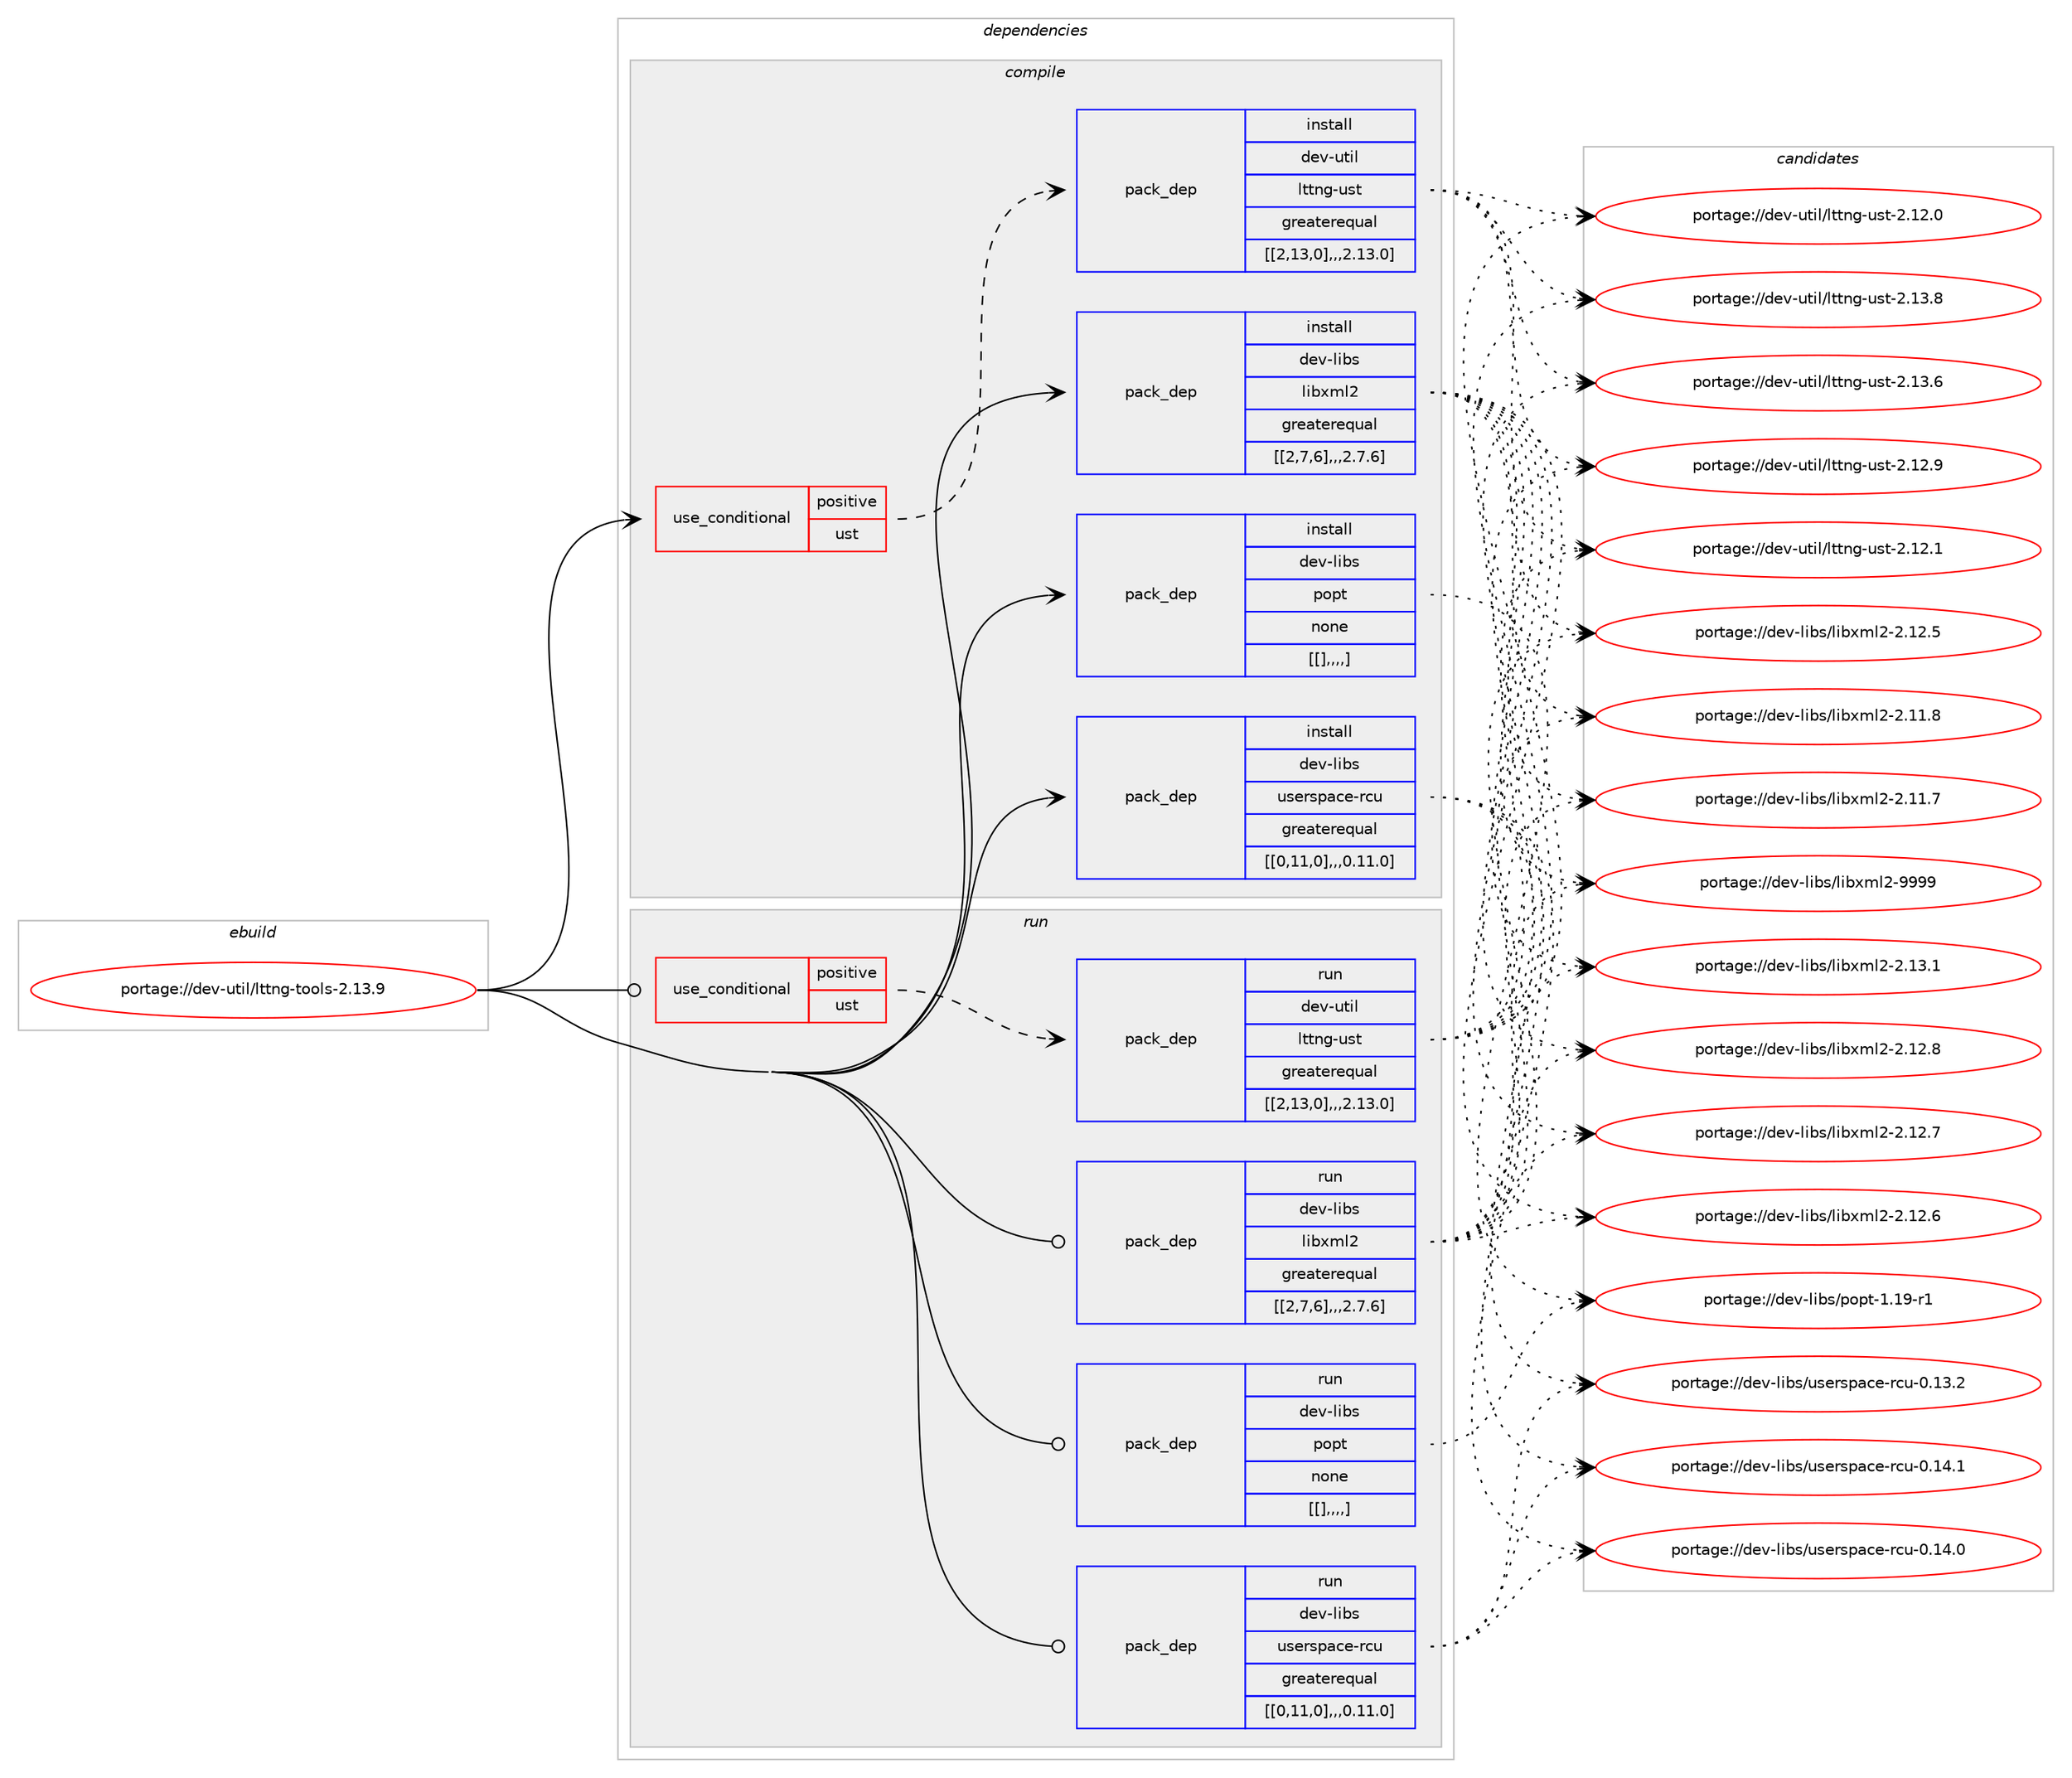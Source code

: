 digraph prolog {

# *************
# Graph options
# *************

newrank=true;
concentrate=true;
compound=true;
graph [rankdir=LR,fontname=Helvetica,fontsize=10,ranksep=1.5];#, ranksep=2.5, nodesep=0.2];
edge  [arrowhead=vee];
node  [fontname=Helvetica,fontsize=10];

# **********
# The ebuild
# **********

subgraph cluster_leftcol {
color=gray;
label=<<i>ebuild</i>>;
id [label="portage://dev-util/lttng-tools-2.13.9", color=red, width=4, href="../dev-util/lttng-tools-2.13.9.svg"];
}

# ****************
# The dependencies
# ****************

subgraph cluster_midcol {
color=gray;
label=<<i>dependencies</i>>;
subgraph cluster_compile {
fillcolor="#eeeeee";
style=filled;
label=<<i>compile</i>>;
subgraph cond62706 {
dependency220529 [label=<<TABLE BORDER="0" CELLBORDER="1" CELLSPACING="0" CELLPADDING="4"><TR><TD ROWSPAN="3" CELLPADDING="10">use_conditional</TD></TR><TR><TD>positive</TD></TR><TR><TD>ust</TD></TR></TABLE>>, shape=none, color=red];
subgraph pack156396 {
dependency220530 [label=<<TABLE BORDER="0" CELLBORDER="1" CELLSPACING="0" CELLPADDING="4" WIDTH="220"><TR><TD ROWSPAN="6" CELLPADDING="30">pack_dep</TD></TR><TR><TD WIDTH="110">install</TD></TR><TR><TD>dev-util</TD></TR><TR><TD>lttng-ust</TD></TR><TR><TD>greaterequal</TD></TR><TR><TD>[[2,13,0],,,2.13.0]</TD></TR></TABLE>>, shape=none, color=blue];
}
dependency220529:e -> dependency220530:w [weight=20,style="dashed",arrowhead="vee"];
}
id:e -> dependency220529:w [weight=20,style="solid",arrowhead="vee"];
subgraph pack156397 {
dependency220531 [label=<<TABLE BORDER="0" CELLBORDER="1" CELLSPACING="0" CELLPADDING="4" WIDTH="220"><TR><TD ROWSPAN="6" CELLPADDING="30">pack_dep</TD></TR><TR><TD WIDTH="110">install</TD></TR><TR><TD>dev-libs</TD></TR><TR><TD>libxml2</TD></TR><TR><TD>greaterequal</TD></TR><TR><TD>[[2,7,6],,,2.7.6]</TD></TR></TABLE>>, shape=none, color=blue];
}
id:e -> dependency220531:w [weight=20,style="solid",arrowhead="vee"];
subgraph pack156398 {
dependency220532 [label=<<TABLE BORDER="0" CELLBORDER="1" CELLSPACING="0" CELLPADDING="4" WIDTH="220"><TR><TD ROWSPAN="6" CELLPADDING="30">pack_dep</TD></TR><TR><TD WIDTH="110">install</TD></TR><TR><TD>dev-libs</TD></TR><TR><TD>popt</TD></TR><TR><TD>none</TD></TR><TR><TD>[[],,,,]</TD></TR></TABLE>>, shape=none, color=blue];
}
id:e -> dependency220532:w [weight=20,style="solid",arrowhead="vee"];
subgraph pack156399 {
dependency220533 [label=<<TABLE BORDER="0" CELLBORDER="1" CELLSPACING="0" CELLPADDING="4" WIDTH="220"><TR><TD ROWSPAN="6" CELLPADDING="30">pack_dep</TD></TR><TR><TD WIDTH="110">install</TD></TR><TR><TD>dev-libs</TD></TR><TR><TD>userspace-rcu</TD></TR><TR><TD>greaterequal</TD></TR><TR><TD>[[0,11,0],,,0.11.0]</TD></TR></TABLE>>, shape=none, color=blue];
}
id:e -> dependency220533:w [weight=20,style="solid",arrowhead="vee"];
}
subgraph cluster_compileandrun {
fillcolor="#eeeeee";
style=filled;
label=<<i>compile and run</i>>;
}
subgraph cluster_run {
fillcolor="#eeeeee";
style=filled;
label=<<i>run</i>>;
subgraph cond62707 {
dependency220534 [label=<<TABLE BORDER="0" CELLBORDER="1" CELLSPACING="0" CELLPADDING="4"><TR><TD ROWSPAN="3" CELLPADDING="10">use_conditional</TD></TR><TR><TD>positive</TD></TR><TR><TD>ust</TD></TR></TABLE>>, shape=none, color=red];
subgraph pack156400 {
dependency220535 [label=<<TABLE BORDER="0" CELLBORDER="1" CELLSPACING="0" CELLPADDING="4" WIDTH="220"><TR><TD ROWSPAN="6" CELLPADDING="30">pack_dep</TD></TR><TR><TD WIDTH="110">run</TD></TR><TR><TD>dev-util</TD></TR><TR><TD>lttng-ust</TD></TR><TR><TD>greaterequal</TD></TR><TR><TD>[[2,13,0],,,2.13.0]</TD></TR></TABLE>>, shape=none, color=blue];
}
dependency220534:e -> dependency220535:w [weight=20,style="dashed",arrowhead="vee"];
}
id:e -> dependency220534:w [weight=20,style="solid",arrowhead="odot"];
subgraph pack156401 {
dependency220536 [label=<<TABLE BORDER="0" CELLBORDER="1" CELLSPACING="0" CELLPADDING="4" WIDTH="220"><TR><TD ROWSPAN="6" CELLPADDING="30">pack_dep</TD></TR><TR><TD WIDTH="110">run</TD></TR><TR><TD>dev-libs</TD></TR><TR><TD>libxml2</TD></TR><TR><TD>greaterequal</TD></TR><TR><TD>[[2,7,6],,,2.7.6]</TD></TR></TABLE>>, shape=none, color=blue];
}
id:e -> dependency220536:w [weight=20,style="solid",arrowhead="odot"];
subgraph pack156402 {
dependency220537 [label=<<TABLE BORDER="0" CELLBORDER="1" CELLSPACING="0" CELLPADDING="4" WIDTH="220"><TR><TD ROWSPAN="6" CELLPADDING="30">pack_dep</TD></TR><TR><TD WIDTH="110">run</TD></TR><TR><TD>dev-libs</TD></TR><TR><TD>popt</TD></TR><TR><TD>none</TD></TR><TR><TD>[[],,,,]</TD></TR></TABLE>>, shape=none, color=blue];
}
id:e -> dependency220537:w [weight=20,style="solid",arrowhead="odot"];
subgraph pack156403 {
dependency220538 [label=<<TABLE BORDER="0" CELLBORDER="1" CELLSPACING="0" CELLPADDING="4" WIDTH="220"><TR><TD ROWSPAN="6" CELLPADDING="30">pack_dep</TD></TR><TR><TD WIDTH="110">run</TD></TR><TR><TD>dev-libs</TD></TR><TR><TD>userspace-rcu</TD></TR><TR><TD>greaterequal</TD></TR><TR><TD>[[0,11,0],,,0.11.0]</TD></TR></TABLE>>, shape=none, color=blue];
}
id:e -> dependency220538:w [weight=20,style="solid",arrowhead="odot"];
}
}

# **************
# The candidates
# **************

subgraph cluster_choices {
rank=same;
color=gray;
label=<<i>candidates</i>>;

subgraph choice156396 {
color=black;
nodesep=1;
choice10010111845117116105108471081161161101034511711511645504649514656 [label="portage://dev-util/lttng-ust-2.13.8", color=red, width=4,href="../dev-util/lttng-ust-2.13.8.svg"];
choice10010111845117116105108471081161161101034511711511645504649514654 [label="portage://dev-util/lttng-ust-2.13.6", color=red, width=4,href="../dev-util/lttng-ust-2.13.6.svg"];
choice10010111845117116105108471081161161101034511711511645504649504657 [label="portage://dev-util/lttng-ust-2.12.9", color=red, width=4,href="../dev-util/lttng-ust-2.12.9.svg"];
choice10010111845117116105108471081161161101034511711511645504649504649 [label="portage://dev-util/lttng-ust-2.12.1", color=red, width=4,href="../dev-util/lttng-ust-2.12.1.svg"];
choice10010111845117116105108471081161161101034511711511645504649504648 [label="portage://dev-util/lttng-ust-2.12.0", color=red, width=4,href="../dev-util/lttng-ust-2.12.0.svg"];
dependency220530:e -> choice10010111845117116105108471081161161101034511711511645504649514656:w [style=dotted,weight="100"];
dependency220530:e -> choice10010111845117116105108471081161161101034511711511645504649514654:w [style=dotted,weight="100"];
dependency220530:e -> choice10010111845117116105108471081161161101034511711511645504649504657:w [style=dotted,weight="100"];
dependency220530:e -> choice10010111845117116105108471081161161101034511711511645504649504649:w [style=dotted,weight="100"];
dependency220530:e -> choice10010111845117116105108471081161161101034511711511645504649504648:w [style=dotted,weight="100"];
}
subgraph choice156397 {
color=black;
nodesep=1;
choice10010111845108105981154710810598120109108504557575757 [label="portage://dev-libs/libxml2-9999", color=red, width=4,href="../dev-libs/libxml2-9999.svg"];
choice100101118451081059811547108105981201091085045504649514649 [label="portage://dev-libs/libxml2-2.13.1", color=red, width=4,href="../dev-libs/libxml2-2.13.1.svg"];
choice100101118451081059811547108105981201091085045504649504656 [label="portage://dev-libs/libxml2-2.12.8", color=red, width=4,href="../dev-libs/libxml2-2.12.8.svg"];
choice100101118451081059811547108105981201091085045504649504655 [label="portage://dev-libs/libxml2-2.12.7", color=red, width=4,href="../dev-libs/libxml2-2.12.7.svg"];
choice100101118451081059811547108105981201091085045504649504654 [label="portage://dev-libs/libxml2-2.12.6", color=red, width=4,href="../dev-libs/libxml2-2.12.6.svg"];
choice100101118451081059811547108105981201091085045504649504653 [label="portage://dev-libs/libxml2-2.12.5", color=red, width=4,href="../dev-libs/libxml2-2.12.5.svg"];
choice100101118451081059811547108105981201091085045504649494656 [label="portage://dev-libs/libxml2-2.11.8", color=red, width=4,href="../dev-libs/libxml2-2.11.8.svg"];
choice100101118451081059811547108105981201091085045504649494655 [label="portage://dev-libs/libxml2-2.11.7", color=red, width=4,href="../dev-libs/libxml2-2.11.7.svg"];
dependency220531:e -> choice10010111845108105981154710810598120109108504557575757:w [style=dotted,weight="100"];
dependency220531:e -> choice100101118451081059811547108105981201091085045504649514649:w [style=dotted,weight="100"];
dependency220531:e -> choice100101118451081059811547108105981201091085045504649504656:w [style=dotted,weight="100"];
dependency220531:e -> choice100101118451081059811547108105981201091085045504649504655:w [style=dotted,weight="100"];
dependency220531:e -> choice100101118451081059811547108105981201091085045504649504654:w [style=dotted,weight="100"];
dependency220531:e -> choice100101118451081059811547108105981201091085045504649504653:w [style=dotted,weight="100"];
dependency220531:e -> choice100101118451081059811547108105981201091085045504649494656:w [style=dotted,weight="100"];
dependency220531:e -> choice100101118451081059811547108105981201091085045504649494655:w [style=dotted,weight="100"];
}
subgraph choice156398 {
color=black;
nodesep=1;
choice10010111845108105981154711211111211645494649574511449 [label="portage://dev-libs/popt-1.19-r1", color=red, width=4,href="../dev-libs/popt-1.19-r1.svg"];
dependency220532:e -> choice10010111845108105981154711211111211645494649574511449:w [style=dotted,weight="100"];
}
subgraph choice156399 {
color=black;
nodesep=1;
choice1001011184510810598115471171151011141151129799101451149911745484649524649 [label="portage://dev-libs/userspace-rcu-0.14.1", color=red, width=4,href="../dev-libs/userspace-rcu-0.14.1.svg"];
choice1001011184510810598115471171151011141151129799101451149911745484649524648 [label="portage://dev-libs/userspace-rcu-0.14.0", color=red, width=4,href="../dev-libs/userspace-rcu-0.14.0.svg"];
choice1001011184510810598115471171151011141151129799101451149911745484649514650 [label="portage://dev-libs/userspace-rcu-0.13.2", color=red, width=4,href="../dev-libs/userspace-rcu-0.13.2.svg"];
dependency220533:e -> choice1001011184510810598115471171151011141151129799101451149911745484649524649:w [style=dotted,weight="100"];
dependency220533:e -> choice1001011184510810598115471171151011141151129799101451149911745484649524648:w [style=dotted,weight="100"];
dependency220533:e -> choice1001011184510810598115471171151011141151129799101451149911745484649514650:w [style=dotted,weight="100"];
}
subgraph choice156400 {
color=black;
nodesep=1;
choice10010111845117116105108471081161161101034511711511645504649514656 [label="portage://dev-util/lttng-ust-2.13.8", color=red, width=4,href="../dev-util/lttng-ust-2.13.8.svg"];
choice10010111845117116105108471081161161101034511711511645504649514654 [label="portage://dev-util/lttng-ust-2.13.6", color=red, width=4,href="../dev-util/lttng-ust-2.13.6.svg"];
choice10010111845117116105108471081161161101034511711511645504649504657 [label="portage://dev-util/lttng-ust-2.12.9", color=red, width=4,href="../dev-util/lttng-ust-2.12.9.svg"];
choice10010111845117116105108471081161161101034511711511645504649504649 [label="portage://dev-util/lttng-ust-2.12.1", color=red, width=4,href="../dev-util/lttng-ust-2.12.1.svg"];
choice10010111845117116105108471081161161101034511711511645504649504648 [label="portage://dev-util/lttng-ust-2.12.0", color=red, width=4,href="../dev-util/lttng-ust-2.12.0.svg"];
dependency220535:e -> choice10010111845117116105108471081161161101034511711511645504649514656:w [style=dotted,weight="100"];
dependency220535:e -> choice10010111845117116105108471081161161101034511711511645504649514654:w [style=dotted,weight="100"];
dependency220535:e -> choice10010111845117116105108471081161161101034511711511645504649504657:w [style=dotted,weight="100"];
dependency220535:e -> choice10010111845117116105108471081161161101034511711511645504649504649:w [style=dotted,weight="100"];
dependency220535:e -> choice10010111845117116105108471081161161101034511711511645504649504648:w [style=dotted,weight="100"];
}
subgraph choice156401 {
color=black;
nodesep=1;
choice10010111845108105981154710810598120109108504557575757 [label="portage://dev-libs/libxml2-9999", color=red, width=4,href="../dev-libs/libxml2-9999.svg"];
choice100101118451081059811547108105981201091085045504649514649 [label="portage://dev-libs/libxml2-2.13.1", color=red, width=4,href="../dev-libs/libxml2-2.13.1.svg"];
choice100101118451081059811547108105981201091085045504649504656 [label="portage://dev-libs/libxml2-2.12.8", color=red, width=4,href="../dev-libs/libxml2-2.12.8.svg"];
choice100101118451081059811547108105981201091085045504649504655 [label="portage://dev-libs/libxml2-2.12.7", color=red, width=4,href="../dev-libs/libxml2-2.12.7.svg"];
choice100101118451081059811547108105981201091085045504649504654 [label="portage://dev-libs/libxml2-2.12.6", color=red, width=4,href="../dev-libs/libxml2-2.12.6.svg"];
choice100101118451081059811547108105981201091085045504649504653 [label="portage://dev-libs/libxml2-2.12.5", color=red, width=4,href="../dev-libs/libxml2-2.12.5.svg"];
choice100101118451081059811547108105981201091085045504649494656 [label="portage://dev-libs/libxml2-2.11.8", color=red, width=4,href="../dev-libs/libxml2-2.11.8.svg"];
choice100101118451081059811547108105981201091085045504649494655 [label="portage://dev-libs/libxml2-2.11.7", color=red, width=4,href="../dev-libs/libxml2-2.11.7.svg"];
dependency220536:e -> choice10010111845108105981154710810598120109108504557575757:w [style=dotted,weight="100"];
dependency220536:e -> choice100101118451081059811547108105981201091085045504649514649:w [style=dotted,weight="100"];
dependency220536:e -> choice100101118451081059811547108105981201091085045504649504656:w [style=dotted,weight="100"];
dependency220536:e -> choice100101118451081059811547108105981201091085045504649504655:w [style=dotted,weight="100"];
dependency220536:e -> choice100101118451081059811547108105981201091085045504649504654:w [style=dotted,weight="100"];
dependency220536:e -> choice100101118451081059811547108105981201091085045504649504653:w [style=dotted,weight="100"];
dependency220536:e -> choice100101118451081059811547108105981201091085045504649494656:w [style=dotted,weight="100"];
dependency220536:e -> choice100101118451081059811547108105981201091085045504649494655:w [style=dotted,weight="100"];
}
subgraph choice156402 {
color=black;
nodesep=1;
choice10010111845108105981154711211111211645494649574511449 [label="portage://dev-libs/popt-1.19-r1", color=red, width=4,href="../dev-libs/popt-1.19-r1.svg"];
dependency220537:e -> choice10010111845108105981154711211111211645494649574511449:w [style=dotted,weight="100"];
}
subgraph choice156403 {
color=black;
nodesep=1;
choice1001011184510810598115471171151011141151129799101451149911745484649524649 [label="portage://dev-libs/userspace-rcu-0.14.1", color=red, width=4,href="../dev-libs/userspace-rcu-0.14.1.svg"];
choice1001011184510810598115471171151011141151129799101451149911745484649524648 [label="portage://dev-libs/userspace-rcu-0.14.0", color=red, width=4,href="../dev-libs/userspace-rcu-0.14.0.svg"];
choice1001011184510810598115471171151011141151129799101451149911745484649514650 [label="portage://dev-libs/userspace-rcu-0.13.2", color=red, width=4,href="../dev-libs/userspace-rcu-0.13.2.svg"];
dependency220538:e -> choice1001011184510810598115471171151011141151129799101451149911745484649524649:w [style=dotted,weight="100"];
dependency220538:e -> choice1001011184510810598115471171151011141151129799101451149911745484649524648:w [style=dotted,weight="100"];
dependency220538:e -> choice1001011184510810598115471171151011141151129799101451149911745484649514650:w [style=dotted,weight="100"];
}
}

}
